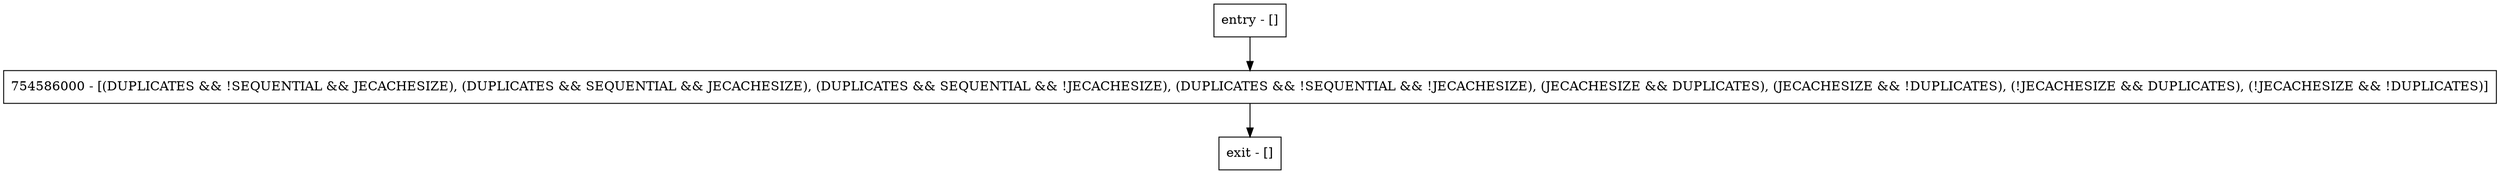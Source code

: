 digraph addDeleteInfo {
node [shape=record];
entry [label="entry - []"];
exit [label="exit - []"];
754586000 [label="754586000 - [(DUPLICATES && !SEQUENTIAL && JECACHESIZE), (DUPLICATES && SEQUENTIAL && JECACHESIZE), (DUPLICATES && SEQUENTIAL && !JECACHESIZE), (DUPLICATES && !SEQUENTIAL && !JECACHESIZE), (JECACHESIZE && DUPLICATES), (JECACHESIZE && !DUPLICATES), (!JECACHESIZE && DUPLICATES), (!JECACHESIZE && !DUPLICATES)]"];
entry;
exit;
entry -> 754586000;
754586000 -> exit;
}
